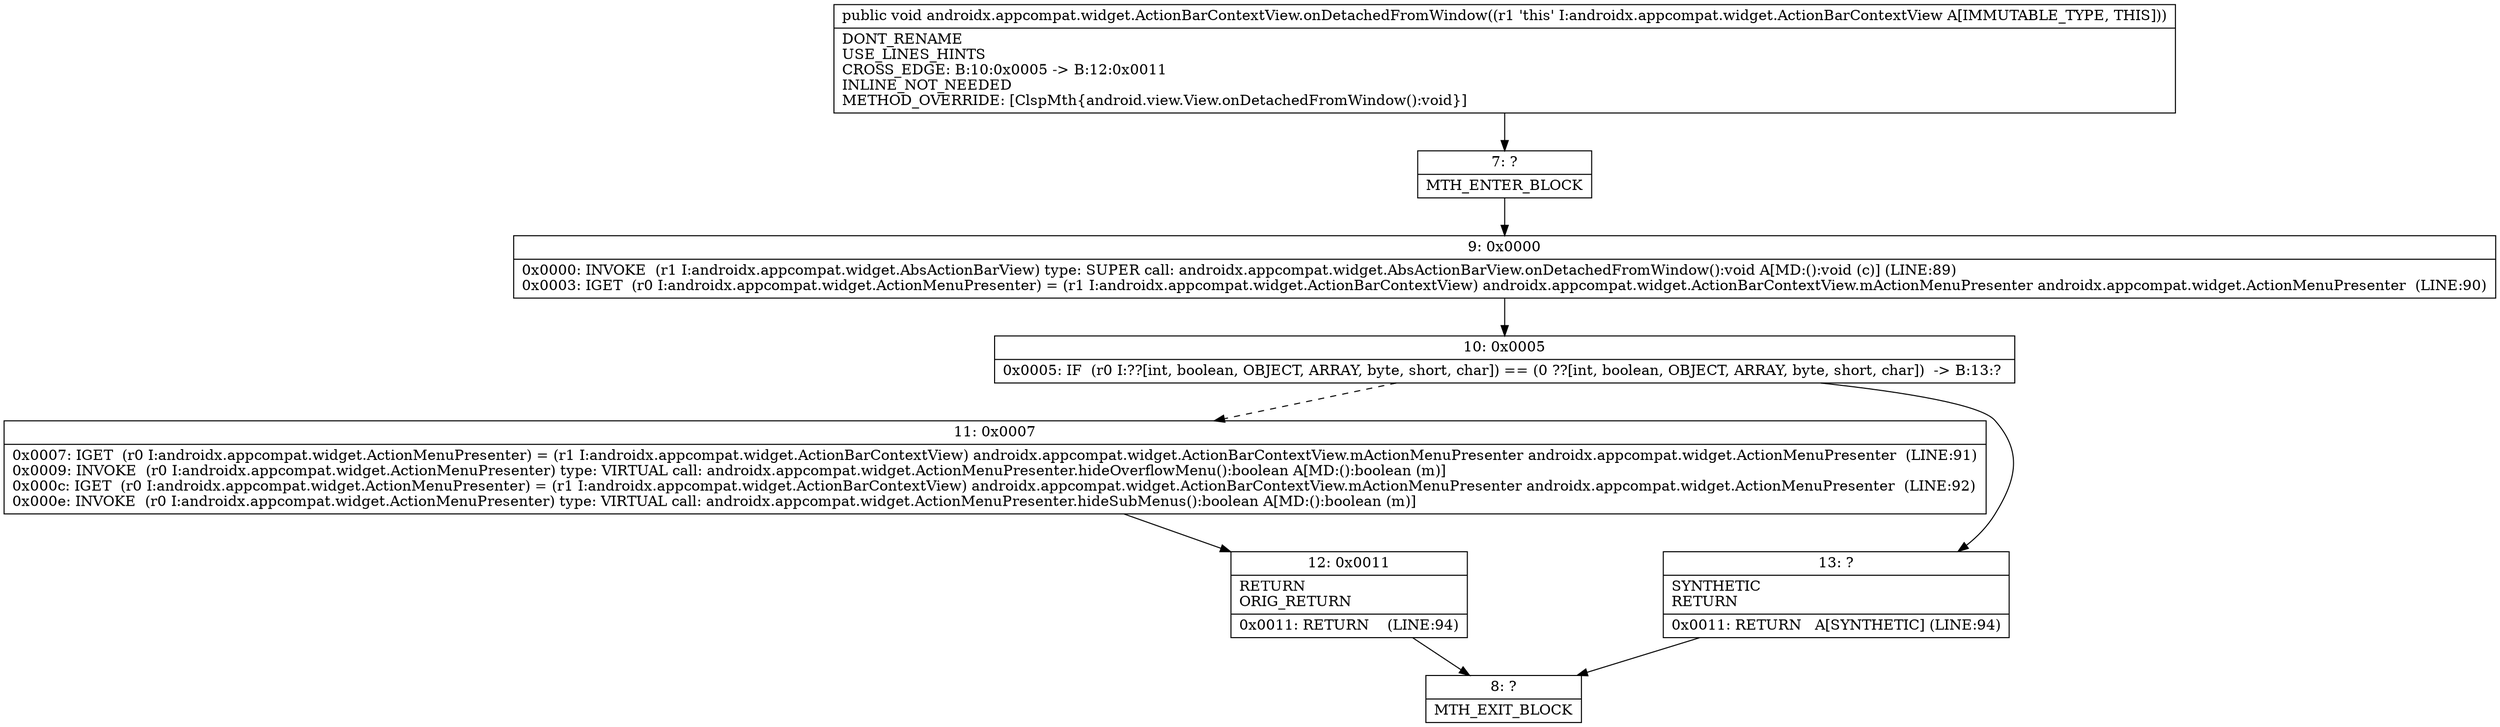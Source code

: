 digraph "CFG forandroidx.appcompat.widget.ActionBarContextView.onDetachedFromWindow()V" {
Node_7 [shape=record,label="{7\:\ ?|MTH_ENTER_BLOCK\l}"];
Node_9 [shape=record,label="{9\:\ 0x0000|0x0000: INVOKE  (r1 I:androidx.appcompat.widget.AbsActionBarView) type: SUPER call: androidx.appcompat.widget.AbsActionBarView.onDetachedFromWindow():void A[MD:():void (c)] (LINE:89)\l0x0003: IGET  (r0 I:androidx.appcompat.widget.ActionMenuPresenter) = (r1 I:androidx.appcompat.widget.ActionBarContextView) androidx.appcompat.widget.ActionBarContextView.mActionMenuPresenter androidx.appcompat.widget.ActionMenuPresenter  (LINE:90)\l}"];
Node_10 [shape=record,label="{10\:\ 0x0005|0x0005: IF  (r0 I:??[int, boolean, OBJECT, ARRAY, byte, short, char]) == (0 ??[int, boolean, OBJECT, ARRAY, byte, short, char])  \-\> B:13:? \l}"];
Node_11 [shape=record,label="{11\:\ 0x0007|0x0007: IGET  (r0 I:androidx.appcompat.widget.ActionMenuPresenter) = (r1 I:androidx.appcompat.widget.ActionBarContextView) androidx.appcompat.widget.ActionBarContextView.mActionMenuPresenter androidx.appcompat.widget.ActionMenuPresenter  (LINE:91)\l0x0009: INVOKE  (r0 I:androidx.appcompat.widget.ActionMenuPresenter) type: VIRTUAL call: androidx.appcompat.widget.ActionMenuPresenter.hideOverflowMenu():boolean A[MD:():boolean (m)]\l0x000c: IGET  (r0 I:androidx.appcompat.widget.ActionMenuPresenter) = (r1 I:androidx.appcompat.widget.ActionBarContextView) androidx.appcompat.widget.ActionBarContextView.mActionMenuPresenter androidx.appcompat.widget.ActionMenuPresenter  (LINE:92)\l0x000e: INVOKE  (r0 I:androidx.appcompat.widget.ActionMenuPresenter) type: VIRTUAL call: androidx.appcompat.widget.ActionMenuPresenter.hideSubMenus():boolean A[MD:():boolean (m)]\l}"];
Node_12 [shape=record,label="{12\:\ 0x0011|RETURN\lORIG_RETURN\l|0x0011: RETURN    (LINE:94)\l}"];
Node_8 [shape=record,label="{8\:\ ?|MTH_EXIT_BLOCK\l}"];
Node_13 [shape=record,label="{13\:\ ?|SYNTHETIC\lRETURN\l|0x0011: RETURN   A[SYNTHETIC] (LINE:94)\l}"];
MethodNode[shape=record,label="{public void androidx.appcompat.widget.ActionBarContextView.onDetachedFromWindow((r1 'this' I:androidx.appcompat.widget.ActionBarContextView A[IMMUTABLE_TYPE, THIS]))  | DONT_RENAME\lUSE_LINES_HINTS\lCROSS_EDGE: B:10:0x0005 \-\> B:12:0x0011\lINLINE_NOT_NEEDED\lMETHOD_OVERRIDE: [ClspMth\{android.view.View.onDetachedFromWindow():void\}]\l}"];
MethodNode -> Node_7;Node_7 -> Node_9;
Node_9 -> Node_10;
Node_10 -> Node_11[style=dashed];
Node_10 -> Node_13;
Node_11 -> Node_12;
Node_12 -> Node_8;
Node_13 -> Node_8;
}

